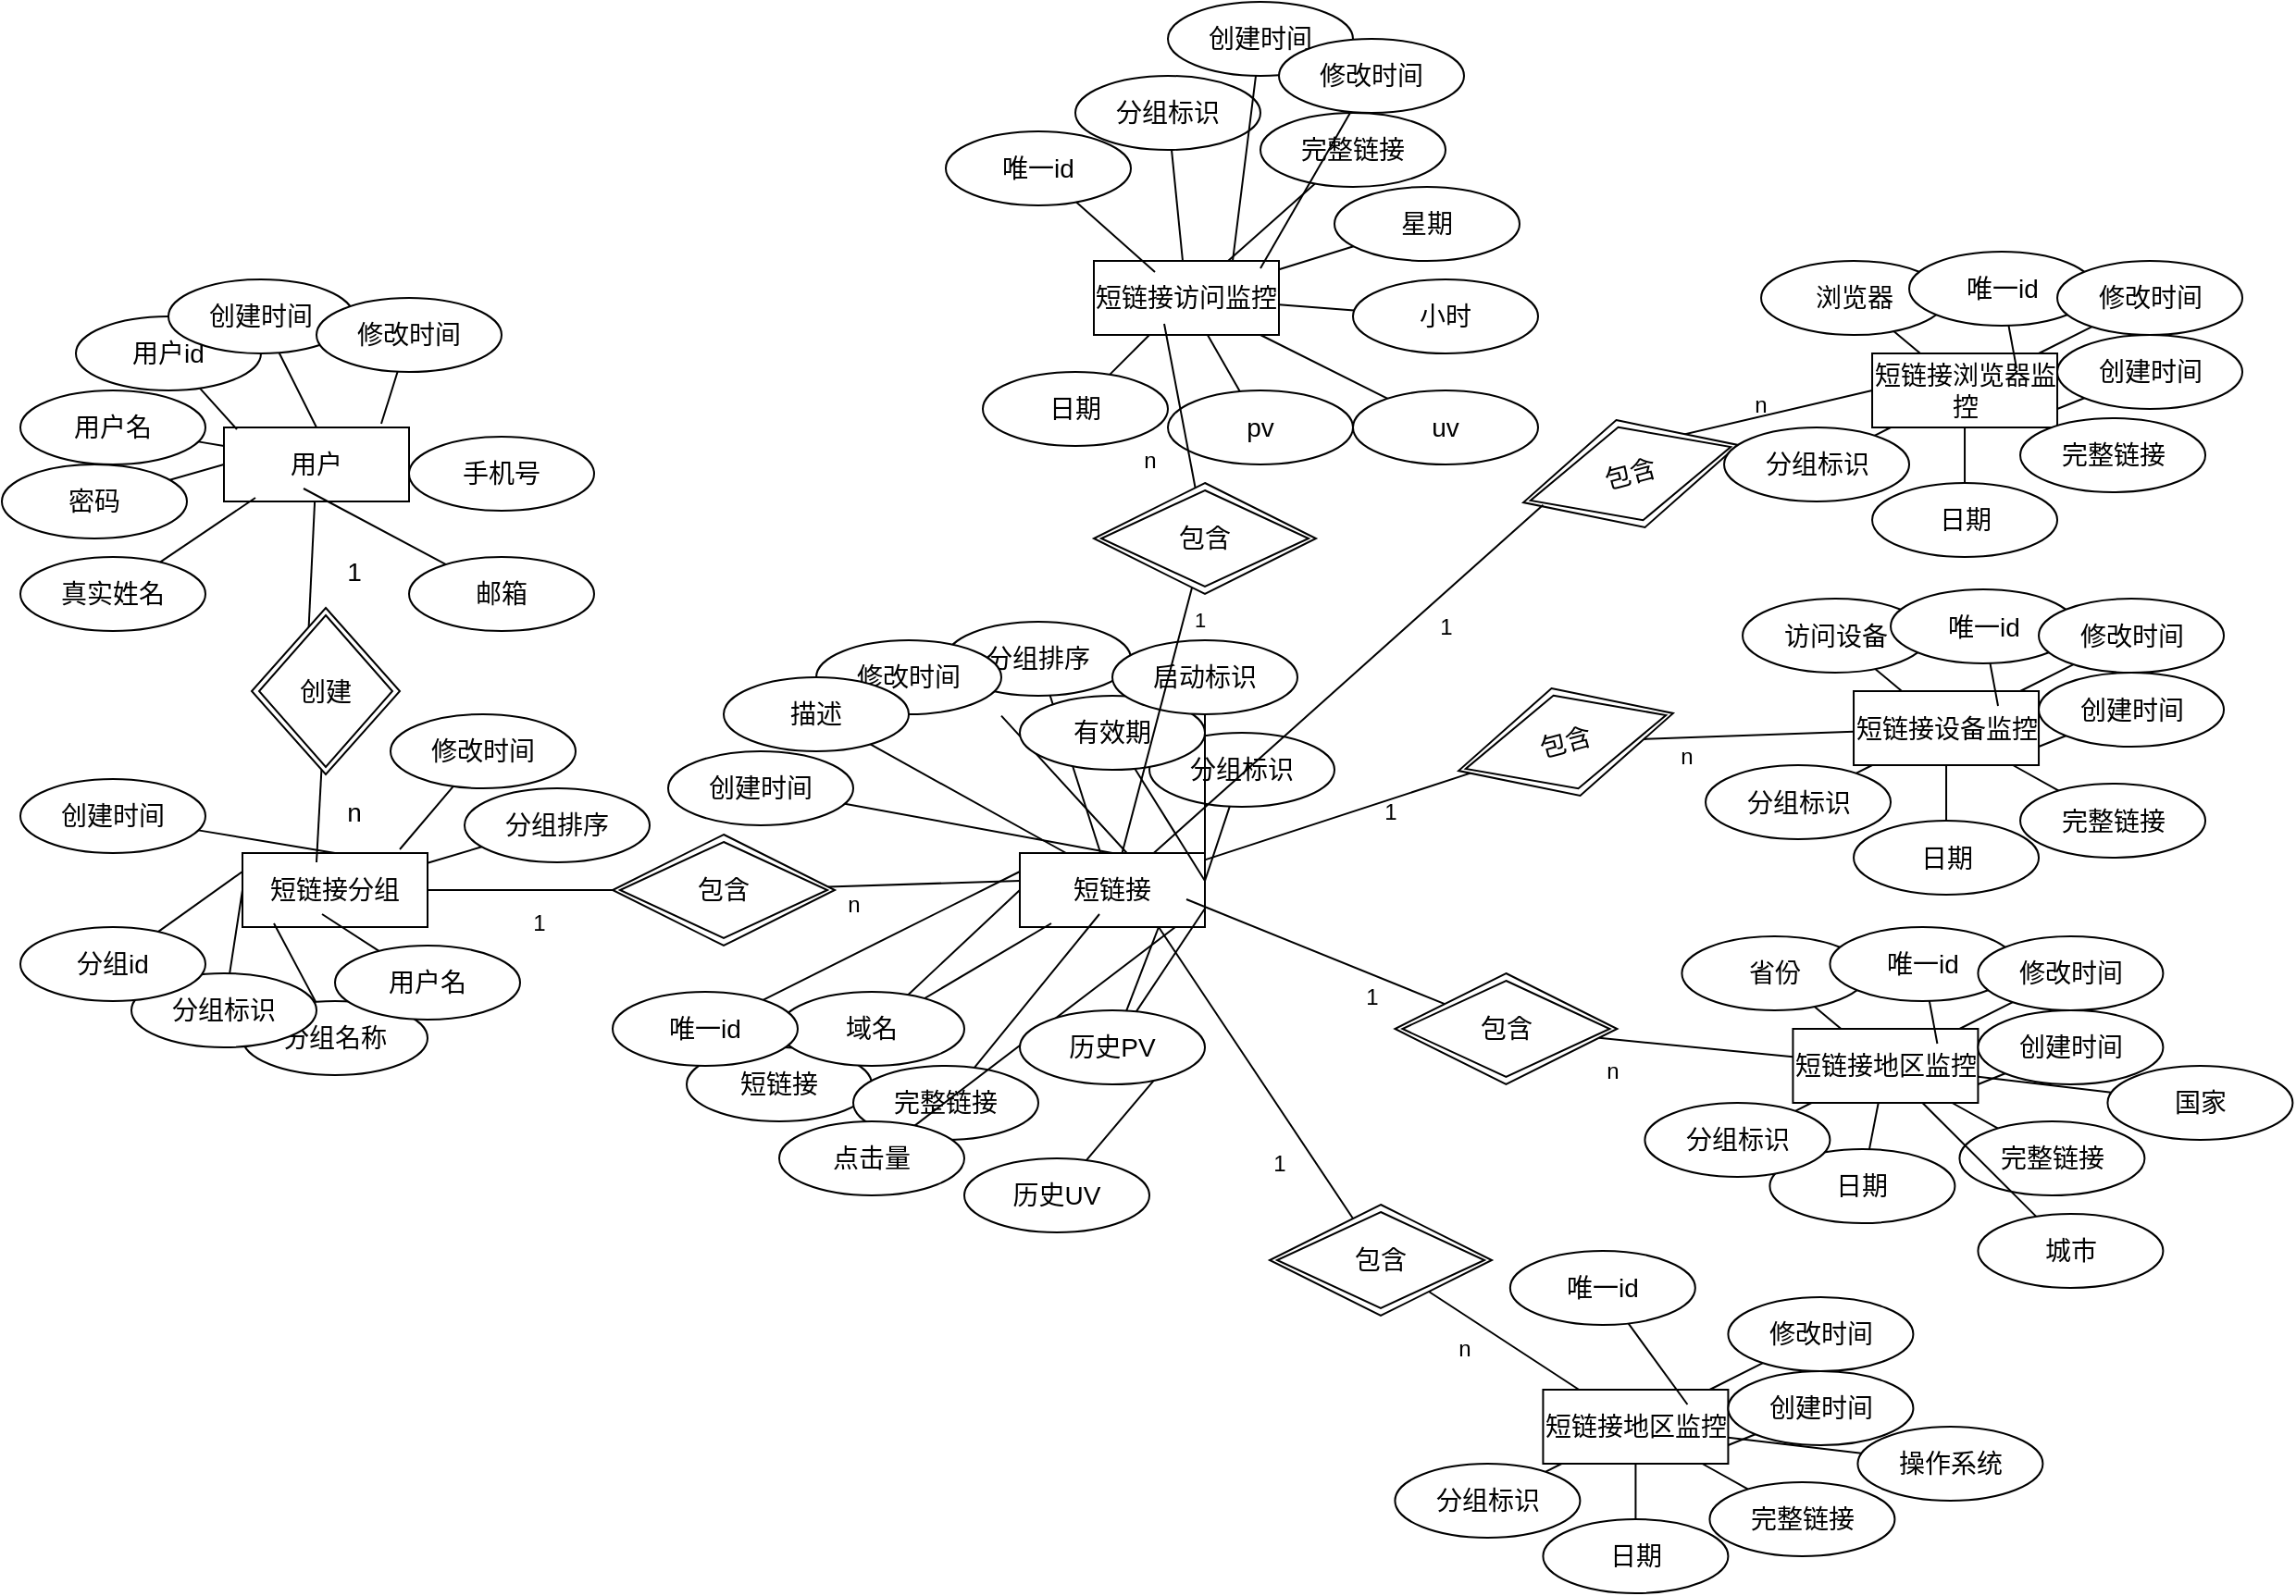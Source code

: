 <mxfile version="27.0.6">
  <diagram name="Page-1" id="cy1DtGw65cHyPGaeN79h">
    <mxGraphModel dx="1426" dy="1877" grid="1" gridSize="10" guides="1" tooltips="1" connect="1" arrows="1" fold="1" page="1" pageScale="1" pageWidth="850" pageHeight="1100" math="0" shadow="0">
      <root>
        <mxCell id="0" />
        <mxCell id="1" parent="0" />
        <mxCell id="sZnNsL7iskPfJYDV4UKo-2" style="rounded=0;orthogonalLoop=1;jettySize=auto;html=1;entryX=0.5;entryY=0;entryDx=0;entryDy=0;endArrow=none;startFill=0;fontSize=14;" parent="1" source="My69YMBWia484eMZ25qk-1" edge="1">
          <mxGeometry relative="1" as="geometry">
            <mxPoint x="695" y="150" as="targetPoint" />
          </mxGeometry>
        </mxCell>
        <mxCell id="My69YMBWia484eMZ25qk-1" value="用户" style="whiteSpace=wrap;html=1;align=center;fontSize=14;" parent="1" vertex="1">
          <mxGeometry x="650" y="25" width="100" height="40" as="geometry" />
        </mxCell>
        <mxCell id="My69YMBWia484eMZ25qk-2" value="真实姓名" style="ellipse;whiteSpace=wrap;html=1;align=center;fontSize=14;" parent="1" vertex="1">
          <mxGeometry x="540" y="95" width="100" height="40" as="geometry" />
        </mxCell>
        <mxCell id="My69YMBWia484eMZ25qk-5" style="rounded=0;orthogonalLoop=1;jettySize=auto;html=1;entryX=0.17;entryY=0.95;entryDx=0;entryDy=0;entryPerimeter=0;endArrow=none;startFill=0;fontSize=14;" parent="1" source="My69YMBWia484eMZ25qk-2" target="My69YMBWia484eMZ25qk-1" edge="1">
          <mxGeometry relative="1" as="geometry" />
        </mxCell>
        <mxCell id="My69YMBWia484eMZ25qk-9" style="rounded=0;orthogonalLoop=1;jettySize=auto;html=1;entryX=0;entryY=0.5;entryDx=0;entryDy=0;endArrow=none;endFill=1;startFill=0;fontSize=14;" parent="1" source="My69YMBWia484eMZ25qk-6" target="My69YMBWia484eMZ25qk-1" edge="1">
          <mxGeometry relative="1" as="geometry" />
        </mxCell>
        <mxCell id="My69YMBWia484eMZ25qk-6" value="密码" style="ellipse;whiteSpace=wrap;html=1;align=center;fontSize=14;" parent="1" vertex="1">
          <mxGeometry x="530" y="45" width="100" height="40" as="geometry" />
        </mxCell>
        <mxCell id="My69YMBWia484eMZ25qk-10" style="rounded=0;orthogonalLoop=1;jettySize=auto;html=1;entryX=0;entryY=0.25;entryDx=0;entryDy=0;endArrow=none;endFill=1;startFill=0;fontSize=14;" parent="1" source="My69YMBWia484eMZ25qk-7" target="My69YMBWia484eMZ25qk-1" edge="1">
          <mxGeometry relative="1" as="geometry" />
        </mxCell>
        <mxCell id="My69YMBWia484eMZ25qk-7" value="用户名" style="ellipse;whiteSpace=wrap;html=1;align=center;fontSize=14;" parent="1" vertex="1">
          <mxGeometry x="540" y="5" width="100" height="40" as="geometry" />
        </mxCell>
        <mxCell id="My69YMBWia484eMZ25qk-8" value="用户id" style="ellipse;whiteSpace=wrap;html=1;align=center;fontSize=14;" parent="1" vertex="1">
          <mxGeometry x="570" y="-35" width="100" height="40" as="geometry" />
        </mxCell>
        <mxCell id="My69YMBWia484eMZ25qk-11" style="rounded=0;orthogonalLoop=1;jettySize=auto;html=1;entryX=0.07;entryY=0.025;entryDx=0;entryDy=0;entryPerimeter=0;endArrow=none;endFill=1;startFill=0;fontSize=14;" parent="1" source="My69YMBWia484eMZ25qk-8" target="My69YMBWia484eMZ25qk-1" edge="1">
          <mxGeometry relative="1" as="geometry" />
        </mxCell>
        <mxCell id="My69YMBWia484eMZ25qk-12" value="邮箱" style="ellipse;whiteSpace=wrap;html=1;align=center;fontSize=14;" parent="1" vertex="1">
          <mxGeometry x="750" y="95" width="100" height="40" as="geometry" />
        </mxCell>
        <mxCell id="My69YMBWia484eMZ25qk-19" style="rounded=0;orthogonalLoop=1;jettySize=auto;html=1;endArrow=none;startFill=0;fontSize=14;" parent="1" source="My69YMBWia484eMZ25qk-13" target="My69YMBWia484eMZ25qk-1" edge="1">
          <mxGeometry relative="1" as="geometry" />
        </mxCell>
        <mxCell id="My69YMBWia484eMZ25qk-13" value="手机号" style="ellipse;whiteSpace=wrap;html=1;align=center;fontSize=14;" parent="1" vertex="1">
          <mxGeometry x="750" y="30" width="100" height="40" as="geometry" />
        </mxCell>
        <mxCell id="My69YMBWia484eMZ25qk-16" style="rounded=0;orthogonalLoop=1;jettySize=auto;html=1;entryX=0.5;entryY=0;entryDx=0;entryDy=0;endArrow=none;startFill=0;fontSize=14;" parent="1" source="My69YMBWia484eMZ25qk-14" target="My69YMBWia484eMZ25qk-1" edge="1">
          <mxGeometry relative="1" as="geometry" />
        </mxCell>
        <mxCell id="My69YMBWia484eMZ25qk-14" value="创建时间" style="ellipse;whiteSpace=wrap;html=1;align=center;fontSize=14;" parent="1" vertex="1">
          <mxGeometry x="620" y="-55" width="100" height="40" as="geometry" />
        </mxCell>
        <mxCell id="My69YMBWia484eMZ25qk-15" value="修改时间" style="ellipse;whiteSpace=wrap;html=1;align=center;fontSize=14;" parent="1" vertex="1">
          <mxGeometry x="700" y="-45" width="100" height="40" as="geometry" />
        </mxCell>
        <mxCell id="My69YMBWia484eMZ25qk-17" style="rounded=0;orthogonalLoop=1;jettySize=auto;html=1;entryX=0.85;entryY=-0.05;entryDx=0;entryDy=0;entryPerimeter=0;endArrow=none;startFill=0;fontSize=14;" parent="1" source="My69YMBWia484eMZ25qk-15" target="My69YMBWia484eMZ25qk-1" edge="1">
          <mxGeometry relative="1" as="geometry" />
        </mxCell>
        <mxCell id="My69YMBWia484eMZ25qk-18" style="rounded=0;orthogonalLoop=1;jettySize=auto;html=1;entryX=0.43;entryY=0.825;entryDx=0;entryDy=0;entryPerimeter=0;startArrow=none;startFill=0;endArrow=none;fontSize=14;" parent="1" source="My69YMBWia484eMZ25qk-12" target="My69YMBWia484eMZ25qk-1" edge="1">
          <mxGeometry relative="1" as="geometry" />
        </mxCell>
        <mxCell id="My69YMBWia484eMZ25qk-63" style="rounded=0;orthogonalLoop=1;jettySize=auto;html=1;entryX=0;entryY=0.5;entryDx=0;entryDy=0;endArrow=none;startFill=0;fontSize=14;" parent="1" source="My69YMBWia484eMZ25qk-20" target="My69YMBWia484eMZ25qk-58" edge="1">
          <mxGeometry relative="1" as="geometry" />
        </mxCell>
        <mxCell id="My69YMBWia484eMZ25qk-20" value="短链接分组" style="whiteSpace=wrap;html=1;align=center;fontSize=14;" parent="1" vertex="1">
          <mxGeometry x="660" y="255" width="100" height="40" as="geometry" />
        </mxCell>
        <mxCell id="My69YMBWia484eMZ25qk-21" value="分组名称" style="ellipse;whiteSpace=wrap;html=1;align=center;fontSize=14;" parent="1" vertex="1">
          <mxGeometry x="660" y="335" width="100" height="40" as="geometry" />
        </mxCell>
        <mxCell id="My69YMBWia484eMZ25qk-22" style="rounded=0;orthogonalLoop=1;jettySize=auto;html=1;entryX=0.17;entryY=0.95;entryDx=0;entryDy=0;entryPerimeter=0;endArrow=none;startFill=0;fontSize=14;" parent="1" source="My69YMBWia484eMZ25qk-21" target="My69YMBWia484eMZ25qk-20" edge="1">
          <mxGeometry relative="1" as="geometry" />
        </mxCell>
        <mxCell id="My69YMBWia484eMZ25qk-23" style="rounded=0;orthogonalLoop=1;jettySize=auto;html=1;entryX=0;entryY=0.5;entryDx=0;entryDy=0;endArrow=none;endFill=1;startFill=0;fontSize=14;" parent="1" source="My69YMBWia484eMZ25qk-24" target="My69YMBWia484eMZ25qk-20" edge="1">
          <mxGeometry relative="1" as="geometry" />
        </mxCell>
        <mxCell id="My69YMBWia484eMZ25qk-24" value="分组标识" style="ellipse;whiteSpace=wrap;html=1;align=center;fontSize=14;" parent="1" vertex="1">
          <mxGeometry x="600" y="320" width="100" height="40" as="geometry" />
        </mxCell>
        <mxCell id="My69YMBWia484eMZ25qk-25" style="rounded=0;orthogonalLoop=1;jettySize=auto;html=1;entryX=0;entryY=0.25;entryDx=0;entryDy=0;endArrow=none;endFill=1;startFill=0;fontSize=14;" parent="1" source="My69YMBWia484eMZ25qk-26" target="My69YMBWia484eMZ25qk-20" edge="1">
          <mxGeometry relative="1" as="geometry" />
        </mxCell>
        <mxCell id="My69YMBWia484eMZ25qk-26" value="分组id" style="ellipse;whiteSpace=wrap;html=1;align=center;fontSize=14;" parent="1" vertex="1">
          <mxGeometry x="540" y="295" width="100" height="40" as="geometry" />
        </mxCell>
        <mxCell id="My69YMBWia484eMZ25qk-29" value="用户名" style="ellipse;whiteSpace=wrap;html=1;align=center;fontSize=14;" parent="1" vertex="1">
          <mxGeometry x="710" y="305" width="100" height="40" as="geometry" />
        </mxCell>
        <mxCell id="My69YMBWia484eMZ25qk-30" style="rounded=0;orthogonalLoop=1;jettySize=auto;html=1;endArrow=none;startFill=0;fontSize=14;" parent="1" source="My69YMBWia484eMZ25qk-31" target="My69YMBWia484eMZ25qk-20" edge="1">
          <mxGeometry relative="1" as="geometry" />
        </mxCell>
        <mxCell id="My69YMBWia484eMZ25qk-31" value="分组排序" style="ellipse;whiteSpace=wrap;html=1;align=center;fontSize=14;" parent="1" vertex="1">
          <mxGeometry x="780" y="220" width="100" height="40" as="geometry" />
        </mxCell>
        <mxCell id="My69YMBWia484eMZ25qk-32" style="rounded=0;orthogonalLoop=1;jettySize=auto;html=1;entryX=0.5;entryY=0;entryDx=0;entryDy=0;endArrow=none;startFill=0;fontSize=14;" parent="1" source="My69YMBWia484eMZ25qk-33" target="My69YMBWia484eMZ25qk-20" edge="1">
          <mxGeometry relative="1" as="geometry" />
        </mxCell>
        <mxCell id="My69YMBWia484eMZ25qk-33" value="创建时间" style="ellipse;whiteSpace=wrap;html=1;align=center;fontSize=14;" parent="1" vertex="1">
          <mxGeometry x="540" y="215" width="100" height="40" as="geometry" />
        </mxCell>
        <mxCell id="My69YMBWia484eMZ25qk-34" value="修改时间" style="ellipse;whiteSpace=wrap;html=1;align=center;fontSize=14;" parent="1" vertex="1">
          <mxGeometry x="740" y="180" width="100" height="40" as="geometry" />
        </mxCell>
        <mxCell id="My69YMBWia484eMZ25qk-35" style="rounded=0;orthogonalLoop=1;jettySize=auto;html=1;entryX=0.85;entryY=-0.05;entryDx=0;entryDy=0;entryPerimeter=0;endArrow=none;startFill=0;fontSize=14;" parent="1" source="My69YMBWia484eMZ25qk-34" target="My69YMBWia484eMZ25qk-20" edge="1">
          <mxGeometry relative="1" as="geometry" />
        </mxCell>
        <mxCell id="My69YMBWia484eMZ25qk-36" style="rounded=0;orthogonalLoop=1;jettySize=auto;html=1;entryX=0.43;entryY=0.825;entryDx=0;entryDy=0;entryPerimeter=0;startArrow=none;startFill=0;endArrow=none;fontSize=14;" parent="1" source="My69YMBWia484eMZ25qk-29" target="My69YMBWia484eMZ25qk-20" edge="1">
          <mxGeometry relative="1" as="geometry" />
        </mxCell>
        <mxCell id="My69YMBWia484eMZ25qk-42" style="rounded=0;orthogonalLoop=1;jettySize=auto;html=1;endArrow=none;startFill=0;fontSize=14;" parent="1" source="My69YMBWia484eMZ25qk-58" edge="1">
          <mxGeometry relative="1" as="geometry">
            <mxPoint x="1080" y="270" as="targetPoint" />
          </mxGeometry>
        </mxCell>
        <mxCell id="My69YMBWia484eMZ25qk-43" value="短链接" style="whiteSpace=wrap;html=1;align=center;fontSize=14;" parent="1" vertex="1">
          <mxGeometry x="1080" y="255" width="100" height="40" as="geometry" />
        </mxCell>
        <mxCell id="My69YMBWia484eMZ25qk-44" value="短链接" style="ellipse;whiteSpace=wrap;html=1;align=center;fontSize=14;" parent="1" vertex="1">
          <mxGeometry x="900" y="360" width="100" height="40" as="geometry" />
        </mxCell>
        <mxCell id="My69YMBWia484eMZ25qk-45" style="rounded=0;orthogonalLoop=1;jettySize=auto;html=1;entryX=0.17;entryY=0.95;entryDx=0;entryDy=0;entryPerimeter=0;endArrow=none;startFill=0;fontSize=14;" parent="1" source="My69YMBWia484eMZ25qk-44" target="My69YMBWia484eMZ25qk-43" edge="1">
          <mxGeometry relative="1" as="geometry" />
        </mxCell>
        <mxCell id="My69YMBWia484eMZ25qk-46" style="rounded=0;orthogonalLoop=1;jettySize=auto;html=1;entryX=0;entryY=0.5;entryDx=0;entryDy=0;endArrow=none;endFill=1;startFill=0;fontSize=14;" parent="1" source="My69YMBWia484eMZ25qk-47" target="My69YMBWia484eMZ25qk-43" edge="1">
          <mxGeometry relative="1" as="geometry" />
        </mxCell>
        <mxCell id="My69YMBWia484eMZ25qk-47" value="域名" style="ellipse;whiteSpace=wrap;html=1;align=center;fontSize=14;" parent="1" vertex="1">
          <mxGeometry x="950" y="330" width="100" height="40" as="geometry" />
        </mxCell>
        <mxCell id="My69YMBWia484eMZ25qk-48" style="rounded=0;orthogonalLoop=1;jettySize=auto;html=1;entryX=0;entryY=0.25;entryDx=0;entryDy=0;endArrow=none;endFill=1;startFill=0;fontSize=14;" parent="1" source="My69YMBWia484eMZ25qk-49" target="My69YMBWia484eMZ25qk-43" edge="1">
          <mxGeometry relative="1" as="geometry" />
        </mxCell>
        <mxCell id="My69YMBWia484eMZ25qk-49" value="唯一id" style="ellipse;whiteSpace=wrap;html=1;align=center;fontSize=14;" parent="1" vertex="1">
          <mxGeometry x="860" y="330" width="100" height="40" as="geometry" />
        </mxCell>
        <mxCell id="My69YMBWia484eMZ25qk-50" value="完整链接" style="ellipse;whiteSpace=wrap;html=1;align=center;fontSize=14;" parent="1" vertex="1">
          <mxGeometry x="990" y="370" width="100" height="40" as="geometry" />
        </mxCell>
        <mxCell id="My69YMBWia484eMZ25qk-51" style="rounded=0;orthogonalLoop=1;jettySize=auto;html=1;endArrow=none;startFill=0;fontSize=14;" parent="1" source="My69YMBWia484eMZ25qk-52" target="My69YMBWia484eMZ25qk-43" edge="1">
          <mxGeometry relative="1" as="geometry" />
        </mxCell>
        <mxCell id="My69YMBWia484eMZ25qk-52" value="分组排序" style="ellipse;whiteSpace=wrap;html=1;align=center;fontSize=14;" parent="1" vertex="1">
          <mxGeometry x="1040" y="130" width="100" height="40" as="geometry" />
        </mxCell>
        <mxCell id="My69YMBWia484eMZ25qk-53" style="rounded=0;orthogonalLoop=1;jettySize=auto;html=1;entryX=0.5;entryY=0;entryDx=0;entryDy=0;endArrow=none;startFill=0;fontSize=14;" parent="1" source="My69YMBWia484eMZ25qk-54" target="My69YMBWia484eMZ25qk-43" edge="1">
          <mxGeometry relative="1" as="geometry" />
        </mxCell>
        <mxCell id="My69YMBWia484eMZ25qk-54" value="创建时间" style="ellipse;whiteSpace=wrap;html=1;align=center;fontSize=14;" parent="1" vertex="1">
          <mxGeometry x="890" y="200" width="100" height="40" as="geometry" />
        </mxCell>
        <mxCell id="My69YMBWia484eMZ25qk-55" value="修改时间" style="ellipse;whiteSpace=wrap;html=1;align=center;fontSize=14;" parent="1" vertex="1">
          <mxGeometry x="970" y="140" width="100" height="40" as="geometry" />
        </mxCell>
        <mxCell id="My69YMBWia484eMZ25qk-56" style="rounded=0;orthogonalLoop=1;jettySize=auto;html=1;entryX=0.85;entryY=-0.05;entryDx=0;entryDy=0;entryPerimeter=0;endArrow=none;startFill=0;fontSize=14;" parent="1" edge="1">
          <mxGeometry relative="1" as="geometry">
            <mxPoint x="1069.998" y="180.784" as="sourcePoint" />
            <mxPoint x="1137.83" y="255" as="targetPoint" />
          </mxGeometry>
        </mxCell>
        <mxCell id="My69YMBWia484eMZ25qk-57" style="rounded=0;orthogonalLoop=1;jettySize=auto;html=1;entryX=0.43;entryY=0.825;entryDx=0;entryDy=0;entryPerimeter=0;startArrow=none;startFill=0;endArrow=none;fontSize=14;" parent="1" source="My69YMBWia484eMZ25qk-50" target="My69YMBWia484eMZ25qk-43" edge="1">
          <mxGeometry relative="1" as="geometry" />
        </mxCell>
        <mxCell id="My69YMBWia484eMZ25qk-58" value="包含" style="shape=rhombus;double=1;perimeter=rhombusPerimeter;whiteSpace=wrap;html=1;align=center;fontSize=14;" parent="1" vertex="1">
          <mxGeometry x="860" y="245" width="120" height="60" as="geometry" />
        </mxCell>
        <mxCell id="My69YMBWia484eMZ25qk-76" style="rounded=0;orthogonalLoop=1;jettySize=auto;html=1;endArrow=none;startFill=0;fontSize=14;" parent="1" source="My69YMBWia484eMZ25qk-64" edge="1">
          <mxGeometry relative="1" as="geometry">
            <mxPoint x="1180" y="270" as="targetPoint" />
          </mxGeometry>
        </mxCell>
        <mxCell id="My69YMBWia484eMZ25qk-64" value="分组标识" style="ellipse;whiteSpace=wrap;html=1;align=center;fontSize=14;" parent="1" vertex="1">
          <mxGeometry x="1150" y="190" width="100" height="40" as="geometry" />
        </mxCell>
        <mxCell id="My69YMBWia484eMZ25qk-65" value="点击量" style="ellipse;whiteSpace=wrap;html=1;align=center;fontSize=14;" parent="1" vertex="1">
          <mxGeometry x="950" y="400" width="100" height="40" as="geometry" />
        </mxCell>
        <mxCell id="My69YMBWia484eMZ25qk-74" style="rounded=0;orthogonalLoop=1;jettySize=auto;html=1;entryX=0.75;entryY=1;entryDx=0;entryDy=0;endArrow=none;startFill=0;fontSize=14;" parent="1" source="My69YMBWia484eMZ25qk-67" target="My69YMBWia484eMZ25qk-43" edge="1">
          <mxGeometry relative="1" as="geometry" />
        </mxCell>
        <mxCell id="My69YMBWia484eMZ25qk-66" value="历史UV" style="ellipse;whiteSpace=wrap;html=1;align=center;fontSize=14;" parent="1" vertex="1">
          <mxGeometry x="1050" y="420" width="100" height="40" as="geometry" />
        </mxCell>
        <mxCell id="My69YMBWia484eMZ25qk-73" style="rounded=0;orthogonalLoop=1;jettySize=auto;html=1;entryX=1;entryY=0.75;entryDx=0;entryDy=0;endArrow=none;startFill=0;fontSize=14;" parent="1" source="My69YMBWia484eMZ25qk-67" target="My69YMBWia484eMZ25qk-43" edge="1">
          <mxGeometry relative="1" as="geometry" />
        </mxCell>
        <mxCell id="My69YMBWia484eMZ25qk-78" style="rounded=0;orthogonalLoop=1;jettySize=auto;html=1;entryX=0.25;entryY=0;entryDx=0;entryDy=0;endArrow=none;startFill=0;fontSize=14;" parent="1" source="My69YMBWia484eMZ25qk-68" target="My69YMBWia484eMZ25qk-43" edge="1">
          <mxGeometry relative="1" as="geometry" />
        </mxCell>
        <mxCell id="My69YMBWia484eMZ25qk-68" value="描述" style="ellipse;whiteSpace=wrap;html=1;align=center;fontSize=14;" parent="1" vertex="1">
          <mxGeometry x="920" y="160" width="100" height="40" as="geometry" />
        </mxCell>
        <mxCell id="My69YMBWia484eMZ25qk-77" style="rounded=0;orthogonalLoop=1;jettySize=auto;html=1;endArrow=none;startFill=0;fontSize=14;" parent="1" source="My69YMBWia484eMZ25qk-69" edge="1">
          <mxGeometry relative="1" as="geometry">
            <mxPoint x="1180" y="270" as="targetPoint" />
          </mxGeometry>
        </mxCell>
        <mxCell id="My69YMBWia484eMZ25qk-69" value="有效期" style="ellipse;whiteSpace=wrap;html=1;align=center;fontSize=14;" parent="1" vertex="1">
          <mxGeometry x="1080" y="170" width="100" height="40" as="geometry" />
        </mxCell>
        <mxCell id="My69YMBWia484eMZ25qk-75" style="rounded=0;orthogonalLoop=1;jettySize=auto;html=1;entryX=1;entryY=0.5;entryDx=0;entryDy=0;endArrow=none;startFill=0;fontSize=14;" parent="1" source="My69YMBWia484eMZ25qk-70" target="My69YMBWia484eMZ25qk-43" edge="1">
          <mxGeometry relative="1" as="geometry" />
        </mxCell>
        <mxCell id="My69YMBWia484eMZ25qk-70" value="启动标识" style="ellipse;whiteSpace=wrap;html=1;align=center;fontSize=14;" parent="1" vertex="1">
          <mxGeometry x="1130" y="140" width="100" height="40" as="geometry" />
        </mxCell>
        <mxCell id="My69YMBWia484eMZ25qk-72" style="rounded=0;orthogonalLoop=1;jettySize=auto;html=1;entryX=0.84;entryY=1;entryDx=0;entryDy=0;entryPerimeter=0;endArrow=none;startFill=0;fontSize=14;" parent="1" source="My69YMBWia484eMZ25qk-65" target="My69YMBWia484eMZ25qk-43" edge="1">
          <mxGeometry relative="1" as="geometry" />
        </mxCell>
        <mxCell id="My69YMBWia484eMZ25qk-80" value="短链接访问监控" style="whiteSpace=wrap;html=1;align=center;fontSize=14;" parent="1" vertex="1">
          <mxGeometry x="1120" y="-65" width="100" height="40" as="geometry" />
        </mxCell>
        <mxCell id="My69YMBWia484eMZ25qk-109" value="" style="rounded=0;orthogonalLoop=1;jettySize=auto;html=1;entryX=0.75;entryY=1;entryDx=0;entryDy=0;endArrow=none;startFill=0;fontSize=14;" parent="1" source="My69YMBWia484eMZ25qk-66" target="My69YMBWia484eMZ25qk-67" edge="1">
          <mxGeometry relative="1" as="geometry">
            <mxPoint x="1108" y="420" as="sourcePoint" />
            <mxPoint x="1155" y="295" as="targetPoint" />
          </mxGeometry>
        </mxCell>
        <mxCell id="My69YMBWia484eMZ25qk-67" value="历史PV" style="ellipse;whiteSpace=wrap;html=1;align=center;fontSize=14;" parent="1" vertex="1">
          <mxGeometry x="1080" y="340" width="100" height="40" as="geometry" />
        </mxCell>
        <mxCell id="2ZsNSoUysK3gvo_c3f-I-6" style="rounded=0;orthogonalLoop=1;jettySize=auto;html=1;endArrow=none;startFill=0;fontSize=14;" parent="1" source="My69YMBWia484eMZ25qk-110" target="My69YMBWia484eMZ25qk-43" edge="1">
          <mxGeometry relative="1" as="geometry" />
        </mxCell>
        <mxCell id="Q3IzXpSaDDTCsbb3cN5g-5" value="1" style="edgeLabel;html=1;align=center;verticalAlign=middle;resizable=0;points=[];" vertex="1" connectable="0" parent="2ZsNSoUysK3gvo_c3f-I-6">
          <mxGeometry x="-0.786" y="8" relative="1" as="geometry">
            <mxPoint as="offset" />
          </mxGeometry>
        </mxCell>
        <mxCell id="My69YMBWia484eMZ25qk-110" value="包含" style="shape=rhombus;double=1;perimeter=rhombusPerimeter;whiteSpace=wrap;html=1;align=center;fontSize=14;" parent="1" vertex="1">
          <mxGeometry x="1120" y="55" width="120" height="60" as="geometry" />
        </mxCell>
        <mxCell id="My69YMBWia484eMZ25qk-127" style="rounded=0;orthogonalLoop=1;jettySize=auto;html=1;endArrow=none;startFill=0;fontSize=14;" parent="1" source="My69YMBWia484eMZ25qk-114" target="My69YMBWia484eMZ25qk-80" edge="1">
          <mxGeometry relative="1" as="geometry" />
        </mxCell>
        <mxCell id="My69YMBWia484eMZ25qk-114" value="分组标识" style="ellipse;whiteSpace=wrap;html=1;align=center;fontSize=14;" parent="1" vertex="1">
          <mxGeometry x="1110" y="-165" width="100" height="40" as="geometry" />
        </mxCell>
        <mxCell id="My69YMBWia484eMZ25qk-136" style="rounded=0;orthogonalLoop=1;jettySize=auto;html=1;endArrow=none;startFill=0;fontSize=14;" parent="1" source="My69YMBWia484eMZ25qk-115" target="My69YMBWia484eMZ25qk-80" edge="1">
          <mxGeometry relative="1" as="geometry" />
        </mxCell>
        <mxCell id="My69YMBWia484eMZ25qk-115" value="日期" style="ellipse;whiteSpace=wrap;html=1;align=center;fontSize=14;" parent="1" vertex="1">
          <mxGeometry x="1060" y="-5" width="100" height="40" as="geometry" />
        </mxCell>
        <mxCell id="My69YMBWia484eMZ25qk-135" style="rounded=0;orthogonalLoop=1;jettySize=auto;html=1;endArrow=none;startFill=0;fontSize=14;" parent="1" source="My69YMBWia484eMZ25qk-116" target="My69YMBWia484eMZ25qk-80" edge="1">
          <mxGeometry relative="1" as="geometry" />
        </mxCell>
        <mxCell id="My69YMBWia484eMZ25qk-116" value="pv" style="ellipse;whiteSpace=wrap;html=1;align=center;fontSize=14;" parent="1" vertex="1">
          <mxGeometry x="1160" y="5" width="100" height="40" as="geometry" />
        </mxCell>
        <mxCell id="My69YMBWia484eMZ25qk-134" style="rounded=0;orthogonalLoop=1;jettySize=auto;html=1;endArrow=none;startFill=0;fontSize=14;" parent="1" source="My69YMBWia484eMZ25qk-117" target="My69YMBWia484eMZ25qk-80" edge="1">
          <mxGeometry relative="1" as="geometry" />
        </mxCell>
        <mxCell id="My69YMBWia484eMZ25qk-117" value="uv" style="ellipse;whiteSpace=wrap;html=1;align=center;fontSize=14;" parent="1" vertex="1">
          <mxGeometry x="1260" y="5" width="100" height="40" as="geometry" />
        </mxCell>
        <mxCell id="My69YMBWia484eMZ25qk-131" style="rounded=0;orthogonalLoop=1;jettySize=auto;html=1;endArrow=none;startFill=0;fontSize=14;" parent="1" source="My69YMBWia484eMZ25qk-118" target="My69YMBWia484eMZ25qk-80" edge="1">
          <mxGeometry relative="1" as="geometry" />
        </mxCell>
        <mxCell id="My69YMBWia484eMZ25qk-118" value="完整链接" style="ellipse;whiteSpace=wrap;html=1;align=center;fontSize=14;" parent="1" vertex="1">
          <mxGeometry x="1210" y="-145" width="100" height="40" as="geometry" />
        </mxCell>
        <mxCell id="My69YMBWia484eMZ25qk-119" value="唯一id" style="ellipse;whiteSpace=wrap;html=1;align=center;fontSize=14;" parent="1" vertex="1">
          <mxGeometry x="1040" y="-135" width="100" height="40" as="geometry" />
        </mxCell>
        <mxCell id="My69YMBWia484eMZ25qk-133" style="rounded=0;orthogonalLoop=1;jettySize=auto;html=1;endArrow=none;startFill=0;fontSize=14;" parent="1" source="My69YMBWia484eMZ25qk-122" target="My69YMBWia484eMZ25qk-80" edge="1">
          <mxGeometry relative="1" as="geometry" />
        </mxCell>
        <mxCell id="My69YMBWia484eMZ25qk-122" value="小时" style="ellipse;whiteSpace=wrap;html=1;align=center;fontSize=14;" parent="1" vertex="1">
          <mxGeometry x="1260" y="-55" width="100" height="40" as="geometry" />
        </mxCell>
        <mxCell id="My69YMBWia484eMZ25qk-132" style="rounded=0;orthogonalLoop=1;jettySize=auto;html=1;endArrow=none;startFill=0;fontSize=14;" parent="1" source="My69YMBWia484eMZ25qk-123" target="My69YMBWia484eMZ25qk-80" edge="1">
          <mxGeometry relative="1" as="geometry" />
        </mxCell>
        <mxCell id="My69YMBWia484eMZ25qk-123" value="星期" style="ellipse;whiteSpace=wrap;html=1;align=center;fontSize=14;" parent="1" vertex="1">
          <mxGeometry x="1250" y="-105" width="100" height="40" as="geometry" />
        </mxCell>
        <mxCell id="My69YMBWia484eMZ25qk-129" style="rounded=0;orthogonalLoop=1;jettySize=auto;html=1;entryX=0.75;entryY=0;entryDx=0;entryDy=0;endArrow=none;startFill=0;fontSize=14;" parent="1" source="My69YMBWia484eMZ25qk-124" target="My69YMBWia484eMZ25qk-80" edge="1">
          <mxGeometry relative="1" as="geometry" />
        </mxCell>
        <mxCell id="My69YMBWia484eMZ25qk-124" value="创建时间" style="ellipse;whiteSpace=wrap;html=1;align=center;fontSize=14;" parent="1" vertex="1">
          <mxGeometry x="1160" y="-205" width="100" height="40" as="geometry" />
        </mxCell>
        <mxCell id="My69YMBWia484eMZ25qk-125" value="修改时间" style="ellipse;whiteSpace=wrap;html=1;align=center;fontSize=14;" parent="1" vertex="1">
          <mxGeometry x="1220" y="-185" width="100" height="40" as="geometry" />
        </mxCell>
        <mxCell id="My69YMBWia484eMZ25qk-128" style="rounded=0;orthogonalLoop=1;jettySize=auto;html=1;entryX=0.33;entryY=0.15;entryDx=0;entryDy=0;entryPerimeter=0;endArrow=none;startFill=0;fontSize=14;" parent="1" source="My69YMBWia484eMZ25qk-119" target="My69YMBWia484eMZ25qk-80" edge="1">
          <mxGeometry relative="1" as="geometry" />
        </mxCell>
        <mxCell id="My69YMBWia484eMZ25qk-130" style="rounded=0;orthogonalLoop=1;jettySize=auto;html=1;entryX=0.9;entryY=0.1;entryDx=0;entryDy=0;entryPerimeter=0;endArrow=none;startFill=0;fontSize=14;" parent="1" source="My69YMBWia484eMZ25qk-125" target="My69YMBWia484eMZ25qk-80" edge="1">
          <mxGeometry relative="1" as="geometry" />
        </mxCell>
        <mxCell id="2ZsNSoUysK3gvo_c3f-I-7" style="rounded=0;orthogonalLoop=1;jettySize=auto;html=1;entryX=0;entryY=0.5;entryDx=0;entryDy=0;endArrow=none;startFill=0;fontSize=14;" parent="1" target="My69YMBWia484eMZ25qk-140" edge="1">
          <mxGeometry relative="1" as="geometry">
            <mxPoint x="1402.71" y="37.18" as="sourcePoint" />
          </mxGeometry>
        </mxCell>
        <mxCell id="My69YMBWia484eMZ25qk-138" value="包含" style="shape=rhombus;double=1;perimeter=rhombusPerimeter;whiteSpace=wrap;html=1;align=center;rotation=-15;fontSize=14;" parent="1" vertex="1">
          <mxGeometry x="1350" y="20" width="120" height="60" as="geometry" />
        </mxCell>
        <mxCell id="My69YMBWia484eMZ25qk-139" style="rounded=0;orthogonalLoop=1;jettySize=auto;html=1;entryX=0.083;entryY=0.567;entryDx=0;entryDy=0;entryPerimeter=0;endArrow=none;startFill=0;fontSize=14;" parent="1" source="My69YMBWia484eMZ25qk-43" target="My69YMBWia484eMZ25qk-138" edge="1">
          <mxGeometry relative="1" as="geometry" />
        </mxCell>
        <mxCell id="My69YMBWia484eMZ25qk-140" value="短链接浏览器监控" style="whiteSpace=wrap;html=1;align=center;fontSize=14;" parent="1" vertex="1">
          <mxGeometry x="1540.52" y="-15" width="100" height="40" as="geometry" />
        </mxCell>
        <mxCell id="My69YMBWia484eMZ25qk-155" style="rounded=0;orthogonalLoop=1;jettySize=auto;html=1;endArrow=none;startFill=0;fontSize=14;" parent="1" source="My69YMBWia484eMZ25qk-142" target="My69YMBWia484eMZ25qk-140" edge="1">
          <mxGeometry relative="1" as="geometry" />
        </mxCell>
        <mxCell id="My69YMBWia484eMZ25qk-142" value="日期" style="ellipse;whiteSpace=wrap;html=1;align=center;fontSize=14;" parent="1" vertex="1">
          <mxGeometry x="1540.52" y="55" width="100" height="40" as="geometry" />
        </mxCell>
        <mxCell id="My69YMBWia484eMZ25qk-149" style="rounded=0;orthogonalLoop=1;jettySize=auto;html=1;endArrow=none;startFill=0;fontSize=14;" parent="1" source="My69YMBWia484eMZ25qk-143" target="My69YMBWia484eMZ25qk-140" edge="1">
          <mxGeometry relative="1" as="geometry" />
        </mxCell>
        <mxCell id="My69YMBWia484eMZ25qk-143" value="分组标识" style="ellipse;whiteSpace=wrap;html=1;align=center;fontSize=14;" parent="1" vertex="1">
          <mxGeometry x="1460.52" y="25" width="100" height="40" as="geometry" />
        </mxCell>
        <mxCell id="My69YMBWia484eMZ25qk-154" style="rounded=0;orthogonalLoop=1;jettySize=auto;html=1;endArrow=none;startFill=0;fontSize=14;" parent="1" source="My69YMBWia484eMZ25qk-144" target="My69YMBWia484eMZ25qk-140" edge="1">
          <mxGeometry relative="1" as="geometry" />
        </mxCell>
        <mxCell id="My69YMBWia484eMZ25qk-144" value="完整链接" style="ellipse;whiteSpace=wrap;html=1;align=center;fontSize=14;" parent="1" vertex="1">
          <mxGeometry x="1620.52" y="20" width="100" height="40" as="geometry" />
        </mxCell>
        <mxCell id="My69YMBWia484eMZ25qk-150" style="rounded=0;orthogonalLoop=1;jettySize=auto;html=1;endArrow=none;startFill=0;fontSize=14;" parent="1" source="My69YMBWia484eMZ25qk-145" target="My69YMBWia484eMZ25qk-140" edge="1">
          <mxGeometry relative="1" as="geometry" />
        </mxCell>
        <mxCell id="My69YMBWia484eMZ25qk-145" value="浏览器" style="ellipse;whiteSpace=wrap;html=1;align=center;fontSize=14;" parent="1" vertex="1">
          <mxGeometry x="1480.52" y="-65" width="100" height="40" as="geometry" />
        </mxCell>
        <mxCell id="My69YMBWia484eMZ25qk-146" value="唯一id" style="ellipse;whiteSpace=wrap;html=1;align=center;fontSize=14;" parent="1" vertex="1">
          <mxGeometry x="1560.52" y="-70" width="100" height="40" as="geometry" />
        </mxCell>
        <mxCell id="My69YMBWia484eMZ25qk-153" style="rounded=0;orthogonalLoop=1;jettySize=auto;html=1;entryX=1;entryY=0.75;entryDx=0;entryDy=0;endArrow=none;startFill=0;fontSize=14;" parent="1" source="My69YMBWia484eMZ25qk-147" target="My69YMBWia484eMZ25qk-140" edge="1">
          <mxGeometry relative="1" as="geometry" />
        </mxCell>
        <mxCell id="My69YMBWia484eMZ25qk-147" value="创建时间" style="ellipse;whiteSpace=wrap;html=1;align=center;fontSize=14;" parent="1" vertex="1">
          <mxGeometry x="1640.52" y="-25" width="100" height="40" as="geometry" />
        </mxCell>
        <mxCell id="My69YMBWia484eMZ25qk-152" style="rounded=0;orthogonalLoop=1;jettySize=auto;html=1;endArrow=none;startFill=0;fontSize=14;" parent="1" source="My69YMBWia484eMZ25qk-148" target="My69YMBWia484eMZ25qk-140" edge="1">
          <mxGeometry relative="1" as="geometry" />
        </mxCell>
        <mxCell id="My69YMBWia484eMZ25qk-148" value="修改时间" style="ellipse;whiteSpace=wrap;html=1;align=center;fontSize=14;" parent="1" vertex="1">
          <mxGeometry x="1640.52" y="-65" width="100" height="40" as="geometry" />
        </mxCell>
        <mxCell id="My69YMBWia484eMZ25qk-151" style="rounded=0;orthogonalLoop=1;jettySize=auto;html=1;entryX=0.78;entryY=0.2;entryDx=0;entryDy=0;entryPerimeter=0;endArrow=none;startFill=0;fontSize=14;" parent="1" source="My69YMBWia484eMZ25qk-146" target="My69YMBWia484eMZ25qk-140" edge="1">
          <mxGeometry relative="1" as="geometry" />
        </mxCell>
        <mxCell id="My69YMBWia484eMZ25qk-173" style="rounded=0;orthogonalLoop=1;jettySize=auto;html=1;endArrow=none;startFill=0;fontSize=14;" parent="1" source="My69YMBWia484eMZ25qk-156" target="My69YMBWia484eMZ25qk-43" edge="1">
          <mxGeometry relative="1" as="geometry" />
        </mxCell>
        <mxCell id="2ZsNSoUysK3gvo_c3f-I-8" style="rounded=0;orthogonalLoop=1;jettySize=auto;html=1;endArrow=none;startFill=0;fontSize=14;" parent="1" source="My69YMBWia484eMZ25qk-156" target="My69YMBWia484eMZ25qk-158" edge="1">
          <mxGeometry relative="1" as="geometry" />
        </mxCell>
        <mxCell id="My69YMBWia484eMZ25qk-156" value="包含" style="shape=rhombus;double=1;perimeter=rhombusPerimeter;whiteSpace=wrap;html=1;align=center;rotation=-15;fontSize=14;" parent="1" vertex="1">
          <mxGeometry x="1315" y="165" width="120" height="60" as="geometry" />
        </mxCell>
        <mxCell id="My69YMBWia484eMZ25qk-158" value="短链接设备监控" style="whiteSpace=wrap;html=1;align=center;fontSize=14;" parent="1" vertex="1">
          <mxGeometry x="1530.52" y="167.5" width="100" height="40" as="geometry" />
        </mxCell>
        <mxCell id="My69YMBWia484eMZ25qk-159" style="rounded=0;orthogonalLoop=1;jettySize=auto;html=1;endArrow=none;startFill=0;fontSize=14;" parent="1" source="My69YMBWia484eMZ25qk-160" target="My69YMBWia484eMZ25qk-158" edge="1">
          <mxGeometry relative="1" as="geometry" />
        </mxCell>
        <mxCell id="My69YMBWia484eMZ25qk-160" value="日期" style="ellipse;whiteSpace=wrap;html=1;align=center;fontSize=14;" parent="1" vertex="1">
          <mxGeometry x="1530.52" y="237.5" width="100" height="40" as="geometry" />
        </mxCell>
        <mxCell id="My69YMBWia484eMZ25qk-161" style="rounded=0;orthogonalLoop=1;jettySize=auto;html=1;endArrow=none;startFill=0;fontSize=14;" parent="1" source="My69YMBWia484eMZ25qk-162" target="My69YMBWia484eMZ25qk-158" edge="1">
          <mxGeometry relative="1" as="geometry" />
        </mxCell>
        <mxCell id="My69YMBWia484eMZ25qk-162" value="分组标识" style="ellipse;whiteSpace=wrap;html=1;align=center;fontSize=14;" parent="1" vertex="1">
          <mxGeometry x="1450.52" y="207.5" width="100" height="40" as="geometry" />
        </mxCell>
        <mxCell id="My69YMBWia484eMZ25qk-163" style="rounded=0;orthogonalLoop=1;jettySize=auto;html=1;endArrow=none;startFill=0;fontSize=14;" parent="1" source="My69YMBWia484eMZ25qk-164" target="My69YMBWia484eMZ25qk-158" edge="1">
          <mxGeometry relative="1" as="geometry" />
        </mxCell>
        <mxCell id="My69YMBWia484eMZ25qk-164" value="完整链接" style="ellipse;whiteSpace=wrap;html=1;align=center;fontSize=14;" parent="1" vertex="1">
          <mxGeometry x="1620.52" y="217.5" width="100" height="40" as="geometry" />
        </mxCell>
        <mxCell id="My69YMBWia484eMZ25qk-165" style="rounded=0;orthogonalLoop=1;jettySize=auto;html=1;endArrow=none;startFill=0;fontSize=14;" parent="1" source="My69YMBWia484eMZ25qk-166" target="My69YMBWia484eMZ25qk-158" edge="1">
          <mxGeometry relative="1" as="geometry" />
        </mxCell>
        <mxCell id="My69YMBWia484eMZ25qk-166" value="访问设备" style="ellipse;whiteSpace=wrap;html=1;align=center;fontSize=14;" parent="1" vertex="1">
          <mxGeometry x="1470.52" y="117.5" width="100" height="40" as="geometry" />
        </mxCell>
        <mxCell id="My69YMBWia484eMZ25qk-167" value="唯一id" style="ellipse;whiteSpace=wrap;html=1;align=center;fontSize=14;" parent="1" vertex="1">
          <mxGeometry x="1550.52" y="112.5" width="100" height="40" as="geometry" />
        </mxCell>
        <mxCell id="My69YMBWia484eMZ25qk-168" style="rounded=0;orthogonalLoop=1;jettySize=auto;html=1;entryX=1;entryY=0.75;entryDx=0;entryDy=0;endArrow=none;startFill=0;fontSize=14;" parent="1" source="My69YMBWia484eMZ25qk-169" target="My69YMBWia484eMZ25qk-158" edge="1">
          <mxGeometry relative="1" as="geometry" />
        </mxCell>
        <mxCell id="My69YMBWia484eMZ25qk-169" value="创建时间" style="ellipse;whiteSpace=wrap;html=1;align=center;fontSize=14;" parent="1" vertex="1">
          <mxGeometry x="1630.52" y="157.5" width="100" height="40" as="geometry" />
        </mxCell>
        <mxCell id="My69YMBWia484eMZ25qk-170" style="rounded=0;orthogonalLoop=1;jettySize=auto;html=1;endArrow=none;startFill=0;fontSize=14;" parent="1" source="My69YMBWia484eMZ25qk-171" target="My69YMBWia484eMZ25qk-158" edge="1">
          <mxGeometry relative="1" as="geometry" />
        </mxCell>
        <mxCell id="My69YMBWia484eMZ25qk-171" value="修改时间" style="ellipse;whiteSpace=wrap;html=1;align=center;fontSize=14;" parent="1" vertex="1">
          <mxGeometry x="1630.52" y="117.5" width="100" height="40" as="geometry" />
        </mxCell>
        <mxCell id="My69YMBWia484eMZ25qk-172" style="rounded=0;orthogonalLoop=1;jettySize=auto;html=1;entryX=0.78;entryY=0.2;entryDx=0;entryDy=0;entryPerimeter=0;endArrow=none;startFill=0;fontSize=14;" parent="1" source="My69YMBWia484eMZ25qk-167" target="My69YMBWia484eMZ25qk-158" edge="1">
          <mxGeometry relative="1" as="geometry" />
        </mxCell>
        <mxCell id="My69YMBWia484eMZ25qk-191" style="rounded=0;orthogonalLoop=1;jettySize=auto;html=1;endArrow=none;startFill=0;fontSize=14;" parent="1" source="My69YMBWia484eMZ25qk-174" edge="1">
          <mxGeometry relative="1" as="geometry">
            <mxPoint x="1170" y="280" as="targetPoint" />
          </mxGeometry>
        </mxCell>
        <mxCell id="My69YMBWia484eMZ25qk-174" value="包含" style="shape=rhombus;double=1;perimeter=rhombusPerimeter;whiteSpace=wrap;html=1;align=center;fontSize=14;" parent="1" vertex="1">
          <mxGeometry x="1282.71" y="320" width="120" height="60" as="geometry" />
        </mxCell>
        <mxCell id="My69YMBWia484eMZ25qk-175" style="rounded=0;orthogonalLoop=1;jettySize=auto;html=1;endArrow=none;startFill=0;fontSize=14;" parent="1" source="My69YMBWia484eMZ25qk-176" target="My69YMBWia484eMZ25qk-174" edge="1">
          <mxGeometry relative="1" as="geometry" />
        </mxCell>
        <mxCell id="My69YMBWia484eMZ25qk-176" value="短链接地区监控" style="whiteSpace=wrap;html=1;align=center;fontSize=14;" parent="1" vertex="1">
          <mxGeometry x="1497.71" y="350" width="100" height="40" as="geometry" />
        </mxCell>
        <mxCell id="My69YMBWia484eMZ25qk-177" style="rounded=0;orthogonalLoop=1;jettySize=auto;html=1;endArrow=none;startFill=0;fontSize=14;" parent="1" source="My69YMBWia484eMZ25qk-178" target="My69YMBWia484eMZ25qk-176" edge="1">
          <mxGeometry relative="1" as="geometry" />
        </mxCell>
        <mxCell id="My69YMBWia484eMZ25qk-178" value="日期" style="ellipse;whiteSpace=wrap;html=1;align=center;fontSize=14;" parent="1" vertex="1">
          <mxGeometry x="1485.21" y="415" width="100" height="40" as="geometry" />
        </mxCell>
        <mxCell id="My69YMBWia484eMZ25qk-179" style="rounded=0;orthogonalLoop=1;jettySize=auto;html=1;endArrow=none;startFill=0;fontSize=14;" parent="1" source="My69YMBWia484eMZ25qk-180" target="My69YMBWia484eMZ25qk-176" edge="1">
          <mxGeometry relative="1" as="geometry" />
        </mxCell>
        <mxCell id="My69YMBWia484eMZ25qk-180" value="分组标识" style="ellipse;whiteSpace=wrap;html=1;align=center;fontSize=14;" parent="1" vertex="1">
          <mxGeometry x="1417.71" y="390" width="100" height="40" as="geometry" />
        </mxCell>
        <mxCell id="My69YMBWia484eMZ25qk-181" style="rounded=0;orthogonalLoop=1;jettySize=auto;html=1;endArrow=none;startFill=0;fontSize=14;" parent="1" source="My69YMBWia484eMZ25qk-182" target="My69YMBWia484eMZ25qk-176" edge="1">
          <mxGeometry relative="1" as="geometry" />
        </mxCell>
        <mxCell id="My69YMBWia484eMZ25qk-182" value="完整链接" style="ellipse;whiteSpace=wrap;html=1;align=center;fontSize=14;" parent="1" vertex="1">
          <mxGeometry x="1587.71" y="400" width="100" height="40" as="geometry" />
        </mxCell>
        <mxCell id="My69YMBWia484eMZ25qk-183" style="rounded=0;orthogonalLoop=1;jettySize=auto;html=1;endArrow=none;startFill=0;fontSize=14;" parent="1" source="My69YMBWia484eMZ25qk-184" target="My69YMBWia484eMZ25qk-176" edge="1">
          <mxGeometry relative="1" as="geometry" />
        </mxCell>
        <mxCell id="My69YMBWia484eMZ25qk-184" value="省份" style="ellipse;whiteSpace=wrap;html=1;align=center;fontSize=14;" parent="1" vertex="1">
          <mxGeometry x="1437.71" y="300" width="100" height="40" as="geometry" />
        </mxCell>
        <mxCell id="My69YMBWia484eMZ25qk-185" value="唯一id" style="ellipse;whiteSpace=wrap;html=1;align=center;fontSize=14;" parent="1" vertex="1">
          <mxGeometry x="1517.71" y="295" width="100" height="40" as="geometry" />
        </mxCell>
        <mxCell id="My69YMBWia484eMZ25qk-186" style="rounded=0;orthogonalLoop=1;jettySize=auto;html=1;entryX=1;entryY=0.75;entryDx=0;entryDy=0;endArrow=none;startFill=0;fontSize=14;" parent="1" source="My69YMBWia484eMZ25qk-187" target="My69YMBWia484eMZ25qk-176" edge="1">
          <mxGeometry relative="1" as="geometry" />
        </mxCell>
        <mxCell id="My69YMBWia484eMZ25qk-187" value="创建时间" style="ellipse;whiteSpace=wrap;html=1;align=center;fontSize=14;" parent="1" vertex="1">
          <mxGeometry x="1597.71" y="340" width="100" height="40" as="geometry" />
        </mxCell>
        <mxCell id="My69YMBWia484eMZ25qk-188" style="rounded=0;orthogonalLoop=1;jettySize=auto;html=1;endArrow=none;startFill=0;fontSize=14;" parent="1" source="My69YMBWia484eMZ25qk-189" target="My69YMBWia484eMZ25qk-176" edge="1">
          <mxGeometry relative="1" as="geometry" />
        </mxCell>
        <mxCell id="My69YMBWia484eMZ25qk-189" value="修改时间" style="ellipse;whiteSpace=wrap;html=1;align=center;fontSize=14;" parent="1" vertex="1">
          <mxGeometry x="1597.71" y="300" width="100" height="40" as="geometry" />
        </mxCell>
        <mxCell id="My69YMBWia484eMZ25qk-190" style="rounded=0;orthogonalLoop=1;jettySize=auto;html=1;entryX=0.78;entryY=0.2;entryDx=0;entryDy=0;entryPerimeter=0;endArrow=none;startFill=0;fontSize=14;" parent="1" source="My69YMBWia484eMZ25qk-185" target="My69YMBWia484eMZ25qk-176" edge="1">
          <mxGeometry relative="1" as="geometry" />
        </mxCell>
        <mxCell id="2ZsNSoUysK3gvo_c3f-I-4" style="rounded=0;orthogonalLoop=1;jettySize=auto;html=1;endArrow=none;startFill=0;fontSize=14;" parent="1" source="2ZsNSoUysK3gvo_c3f-I-1" target="My69YMBWia484eMZ25qk-176" edge="1">
          <mxGeometry relative="1" as="geometry" />
        </mxCell>
        <mxCell id="2ZsNSoUysK3gvo_c3f-I-1" value="城市" style="ellipse;whiteSpace=wrap;html=1;align=center;fontSize=14;" parent="1" vertex="1">
          <mxGeometry x="1597.71" y="450" width="100" height="40" as="geometry" />
        </mxCell>
        <mxCell id="2ZsNSoUysK3gvo_c3f-I-3" style="rounded=0;orthogonalLoop=1;jettySize=auto;html=1;endArrow=none;startFill=0;fontSize=14;" parent="1" source="2ZsNSoUysK3gvo_c3f-I-2" target="My69YMBWia484eMZ25qk-176" edge="1">
          <mxGeometry relative="1" as="geometry" />
        </mxCell>
        <mxCell id="2ZsNSoUysK3gvo_c3f-I-2" value="国家" style="ellipse;whiteSpace=wrap;html=1;align=center;fontSize=14;" parent="1" vertex="1">
          <mxGeometry x="1667.71" y="370" width="100" height="40" as="geometry" />
        </mxCell>
        <mxCell id="2ZsNSoUysK3gvo_c3f-I-5" style="rounded=0;orthogonalLoop=1;jettySize=auto;html=1;entryX=0.38;entryY=0.85;entryDx=0;entryDy=0;entryPerimeter=0;endArrow=none;startFill=0;fontSize=14;" parent="1" source="My69YMBWia484eMZ25qk-110" target="My69YMBWia484eMZ25qk-80" edge="1">
          <mxGeometry relative="1" as="geometry" />
        </mxCell>
        <mxCell id="2ZsNSoUysK3gvo_c3f-I-52" style="rounded=0;orthogonalLoop=1;jettySize=auto;html=1;entryX=0.75;entryY=1;entryDx=0;entryDy=0;endArrow=none;startFill=0;fontSize=14;" parent="1" source="2ZsNSoUysK3gvo_c3f-I-31" target="My69YMBWia484eMZ25qk-43" edge="1">
          <mxGeometry relative="1" as="geometry" />
        </mxCell>
        <mxCell id="2ZsNSoUysK3gvo_c3f-I-31" value="包含" style="shape=rhombus;double=1;perimeter=rhombusPerimeter;whiteSpace=wrap;html=1;align=center;fontSize=14;" parent="1" vertex="1">
          <mxGeometry x="1215" y="445" width="120" height="60" as="geometry" />
        </mxCell>
        <mxCell id="2ZsNSoUysK3gvo_c3f-I-32" style="rounded=0;orthogonalLoop=1;jettySize=auto;html=1;endArrow=none;startFill=0;fontSize=14;" parent="1" source="2ZsNSoUysK3gvo_c3f-I-33" target="2ZsNSoUysK3gvo_c3f-I-31" edge="1">
          <mxGeometry relative="1" as="geometry" />
        </mxCell>
        <mxCell id="2ZsNSoUysK3gvo_c3f-I-33" value="短链接地区监控" style="whiteSpace=wrap;html=1;align=center;fontSize=14;" parent="1" vertex="1">
          <mxGeometry x="1362.71" y="545" width="100" height="40" as="geometry" />
        </mxCell>
        <mxCell id="2ZsNSoUysK3gvo_c3f-I-34" style="rounded=0;orthogonalLoop=1;jettySize=auto;html=1;endArrow=none;startFill=0;fontSize=14;" parent="1" source="2ZsNSoUysK3gvo_c3f-I-35" target="2ZsNSoUysK3gvo_c3f-I-33" edge="1">
          <mxGeometry relative="1" as="geometry" />
        </mxCell>
        <mxCell id="2ZsNSoUysK3gvo_c3f-I-35" value="日期" style="ellipse;whiteSpace=wrap;html=1;align=center;fontSize=14;" parent="1" vertex="1">
          <mxGeometry x="1362.71" y="615" width="100" height="40" as="geometry" />
        </mxCell>
        <mxCell id="2ZsNSoUysK3gvo_c3f-I-36" style="rounded=0;orthogonalLoop=1;jettySize=auto;html=1;endArrow=none;startFill=0;fontSize=14;" parent="1" source="2ZsNSoUysK3gvo_c3f-I-37" target="2ZsNSoUysK3gvo_c3f-I-33" edge="1">
          <mxGeometry relative="1" as="geometry" />
        </mxCell>
        <mxCell id="2ZsNSoUysK3gvo_c3f-I-37" value="分组标识" style="ellipse;whiteSpace=wrap;html=1;align=center;fontSize=14;" parent="1" vertex="1">
          <mxGeometry x="1282.71" y="585" width="100" height="40" as="geometry" />
        </mxCell>
        <mxCell id="2ZsNSoUysK3gvo_c3f-I-38" style="rounded=0;orthogonalLoop=1;jettySize=auto;html=1;endArrow=none;startFill=0;fontSize=14;" parent="1" source="2ZsNSoUysK3gvo_c3f-I-39" target="2ZsNSoUysK3gvo_c3f-I-33" edge="1">
          <mxGeometry relative="1" as="geometry" />
        </mxCell>
        <mxCell id="2ZsNSoUysK3gvo_c3f-I-39" value="完整链接" style="ellipse;whiteSpace=wrap;html=1;align=center;fontSize=14;" parent="1" vertex="1">
          <mxGeometry x="1452.71" y="595" width="100" height="40" as="geometry" />
        </mxCell>
        <mxCell id="2ZsNSoUysK3gvo_c3f-I-42" value="唯一id" style="ellipse;whiteSpace=wrap;html=1;align=center;fontSize=14;" parent="1" vertex="1">
          <mxGeometry x="1344.92" y="470" width="100" height="40" as="geometry" />
        </mxCell>
        <mxCell id="2ZsNSoUysK3gvo_c3f-I-43" style="rounded=0;orthogonalLoop=1;jettySize=auto;html=1;entryX=1;entryY=0.75;entryDx=0;entryDy=0;endArrow=none;startFill=0;fontSize=14;" parent="1" source="2ZsNSoUysK3gvo_c3f-I-44" target="2ZsNSoUysK3gvo_c3f-I-33" edge="1">
          <mxGeometry relative="1" as="geometry" />
        </mxCell>
        <mxCell id="2ZsNSoUysK3gvo_c3f-I-44" value="创建时间" style="ellipse;whiteSpace=wrap;html=1;align=center;fontSize=14;" parent="1" vertex="1">
          <mxGeometry x="1462.71" y="535" width="100" height="40" as="geometry" />
        </mxCell>
        <mxCell id="2ZsNSoUysK3gvo_c3f-I-45" style="rounded=0;orthogonalLoop=1;jettySize=auto;html=1;endArrow=none;startFill=0;fontSize=14;" parent="1" source="2ZsNSoUysK3gvo_c3f-I-46" target="2ZsNSoUysK3gvo_c3f-I-33" edge="1">
          <mxGeometry relative="1" as="geometry" />
        </mxCell>
        <mxCell id="2ZsNSoUysK3gvo_c3f-I-46" value="修改时间" style="ellipse;whiteSpace=wrap;html=1;align=center;fontSize=14;" parent="1" vertex="1">
          <mxGeometry x="1462.71" y="495" width="100" height="40" as="geometry" />
        </mxCell>
        <mxCell id="2ZsNSoUysK3gvo_c3f-I-47" style="rounded=0;orthogonalLoop=1;jettySize=auto;html=1;entryX=0.78;entryY=0.2;entryDx=0;entryDy=0;entryPerimeter=0;endArrow=none;startFill=0;fontSize=14;" parent="1" source="2ZsNSoUysK3gvo_c3f-I-42" target="2ZsNSoUysK3gvo_c3f-I-33" edge="1">
          <mxGeometry relative="1" as="geometry" />
        </mxCell>
        <mxCell id="2ZsNSoUysK3gvo_c3f-I-50" style="rounded=0;orthogonalLoop=1;jettySize=auto;html=1;endArrow=none;startFill=0;fontSize=14;" parent="1" source="2ZsNSoUysK3gvo_c3f-I-51" target="2ZsNSoUysK3gvo_c3f-I-33" edge="1">
          <mxGeometry relative="1" as="geometry" />
        </mxCell>
        <mxCell id="2ZsNSoUysK3gvo_c3f-I-51" value="操作系统" style="ellipse;whiteSpace=wrap;html=1;align=center;fontSize=14;" parent="1" vertex="1">
          <mxGeometry x="1532.71" y="565" width="100" height="40" as="geometry" />
        </mxCell>
        <mxCell id="sZnNsL7iskPfJYDV4UKo-3" style="rounded=0;orthogonalLoop=1;jettySize=auto;html=1;endArrow=none;startFill=0;fontSize=14;" parent="1" source="sZnNsL7iskPfJYDV4UKo-1" edge="1">
          <mxGeometry relative="1" as="geometry">
            <mxPoint x="700" y="260" as="targetPoint" />
          </mxGeometry>
        </mxCell>
        <mxCell id="sZnNsL7iskPfJYDV4UKo-1" value="创建" style="shape=rhombus;double=1;perimeter=rhombusPerimeter;whiteSpace=wrap;html=1;align=center;fontSize=14;" parent="1" vertex="1">
          <mxGeometry x="665" y="122.5" width="80" height="90" as="geometry" />
        </mxCell>
        <mxCell id="Q3IzXpSaDDTCsbb3cN5g-1" value="1" style="text;html=1;align=center;verticalAlign=middle;resizable=0;points=[];autosize=1;strokeColor=none;fillColor=none;fontSize=14;" vertex="1" parent="1">
          <mxGeometry x="705" y="88" width="30" height="30" as="geometry" />
        </mxCell>
        <mxCell id="Q3IzXpSaDDTCsbb3cN5g-2" value="n" style="text;html=1;align=center;verticalAlign=middle;resizable=0;points=[];autosize=1;strokeColor=none;fillColor=none;fontSize=14;" vertex="1" parent="1">
          <mxGeometry x="705" y="218" width="30" height="30" as="geometry" />
        </mxCell>
        <mxCell id="Q3IzXpSaDDTCsbb3cN5g-3" value="1" style="text;html=1;align=center;verticalAlign=middle;resizable=0;points=[];autosize=1;strokeColor=none;fillColor=none;" vertex="1" parent="1">
          <mxGeometry x="805" y="278" width="30" height="30" as="geometry" />
        </mxCell>
        <mxCell id="Q3IzXpSaDDTCsbb3cN5g-4" value="n" style="text;html=1;align=center;verticalAlign=middle;resizable=0;points=[];autosize=1;strokeColor=none;fillColor=none;" vertex="1" parent="1">
          <mxGeometry x="975" y="268" width="30" height="30" as="geometry" />
        </mxCell>
        <mxCell id="Q3IzXpSaDDTCsbb3cN5g-6" value="n" style="text;html=1;align=center;verticalAlign=middle;resizable=0;points=[];autosize=1;strokeColor=none;fillColor=none;" vertex="1" parent="1">
          <mxGeometry x="1135" y="28" width="30" height="30" as="geometry" />
        </mxCell>
        <mxCell id="Q3IzXpSaDDTCsbb3cN5g-7" value="1" style="text;html=1;align=center;verticalAlign=middle;resizable=0;points=[];autosize=1;strokeColor=none;fillColor=none;" vertex="1" parent="1">
          <mxGeometry x="1295" y="118" width="30" height="30" as="geometry" />
        </mxCell>
        <mxCell id="Q3IzXpSaDDTCsbb3cN5g-8" value="n" style="text;html=1;align=center;verticalAlign=middle;resizable=0;points=[];autosize=1;strokeColor=none;fillColor=none;" vertex="1" parent="1">
          <mxGeometry x="1465" y="-2" width="30" height="30" as="geometry" />
        </mxCell>
        <mxCell id="Q3IzXpSaDDTCsbb3cN5g-9" value="1" style="text;html=1;align=center;verticalAlign=middle;resizable=0;points=[];autosize=1;strokeColor=none;fillColor=none;" vertex="1" parent="1">
          <mxGeometry x="1265" y="218" width="30" height="30" as="geometry" />
        </mxCell>
        <mxCell id="Q3IzXpSaDDTCsbb3cN5g-10" value="n" style="text;html=1;align=center;verticalAlign=middle;resizable=0;points=[];autosize=1;strokeColor=none;fillColor=none;" vertex="1" parent="1">
          <mxGeometry x="1425" y="188" width="30" height="30" as="geometry" />
        </mxCell>
        <mxCell id="Q3IzXpSaDDTCsbb3cN5g-11" value="1" style="text;html=1;align=center;verticalAlign=middle;resizable=0;points=[];autosize=1;strokeColor=none;fillColor=none;" vertex="1" parent="1">
          <mxGeometry x="1255" y="318" width="30" height="30" as="geometry" />
        </mxCell>
        <mxCell id="Q3IzXpSaDDTCsbb3cN5g-12" value="n" style="text;html=1;align=center;verticalAlign=middle;resizable=0;points=[];autosize=1;strokeColor=none;fillColor=none;" vertex="1" parent="1">
          <mxGeometry x="1385" y="358" width="30" height="30" as="geometry" />
        </mxCell>
        <mxCell id="Q3IzXpSaDDTCsbb3cN5g-13" value="1" style="text;html=1;align=center;verticalAlign=middle;resizable=0;points=[];autosize=1;strokeColor=none;fillColor=none;" vertex="1" parent="1">
          <mxGeometry x="1205" y="408" width="30" height="30" as="geometry" />
        </mxCell>
        <mxCell id="Q3IzXpSaDDTCsbb3cN5g-14" value="n" style="text;html=1;align=center;verticalAlign=middle;resizable=0;points=[];autosize=1;strokeColor=none;fillColor=none;" vertex="1" parent="1">
          <mxGeometry x="1305" y="508" width="30" height="30" as="geometry" />
        </mxCell>
      </root>
    </mxGraphModel>
  </diagram>
</mxfile>

